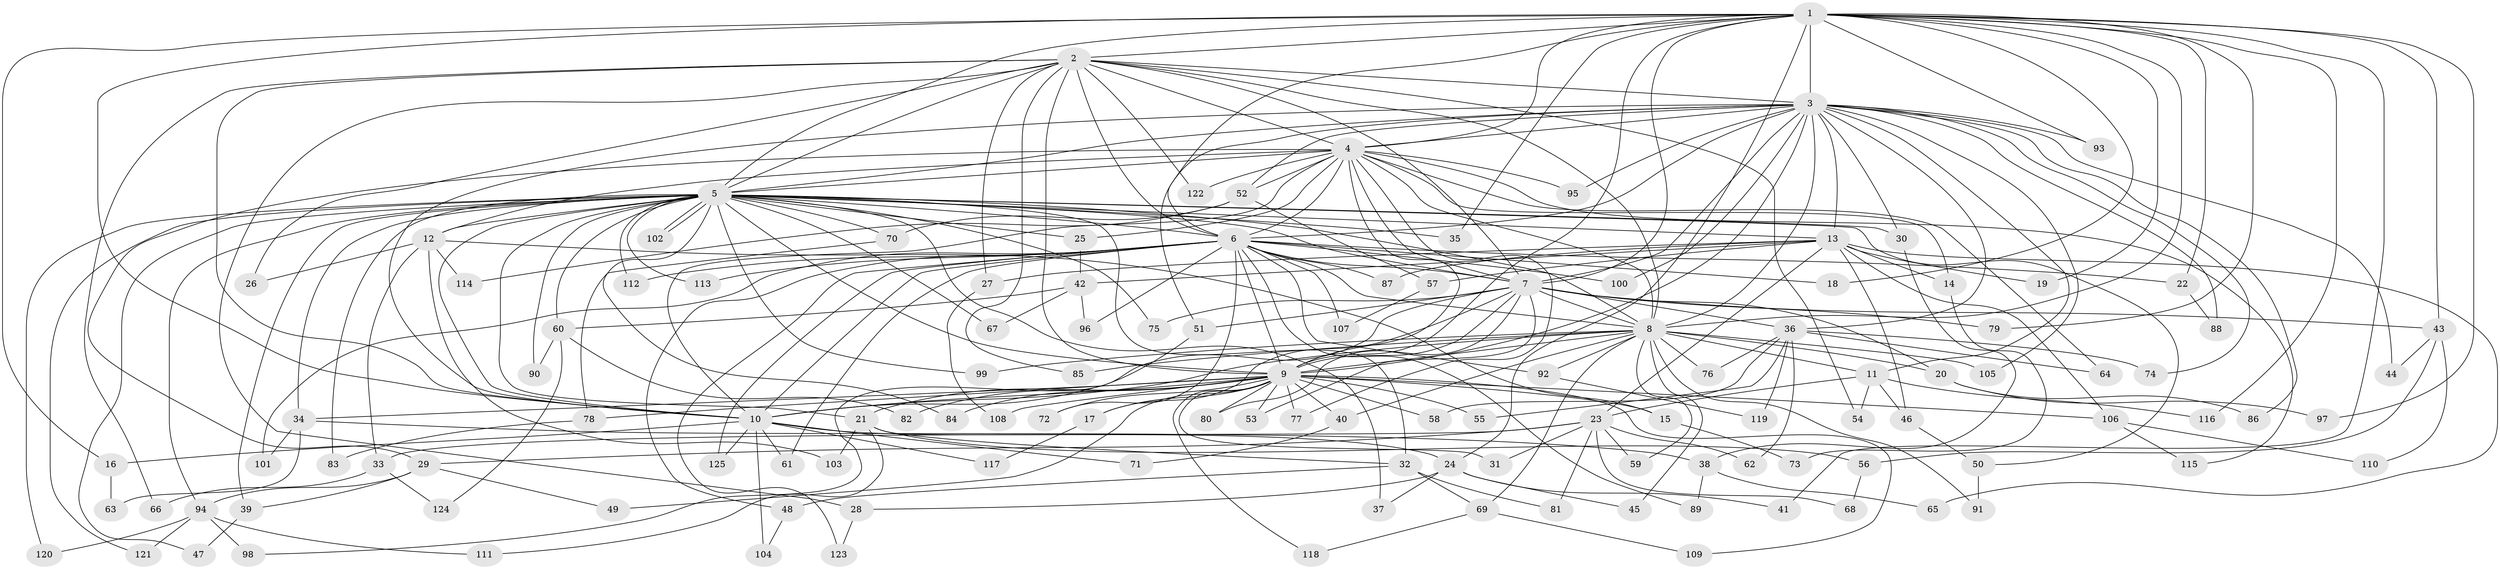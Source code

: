 // coarse degree distribution, {20: 0.015873015873015872, 18: 0.015873015873015872, 23: 0.015873015873015872, 30: 0.015873015873015872, 13: 0.015873015873015872, 12: 0.031746031746031744, 5: 0.06349206349206349, 8: 0.015873015873015872, 4: 0.06349206349206349, 3: 0.14285714285714285, 2: 0.4603174603174603, 14: 0.015873015873015872, 9: 0.031746031746031744, 6: 0.047619047619047616, 7: 0.031746031746031744, 1: 0.015873015873015872}
// Generated by graph-tools (version 1.1) at 2025/49/03/04/25 22:49:55]
// undirected, 125 vertices, 275 edges
graph export_dot {
  node [color=gray90,style=filled];
  1;
  2;
  3;
  4;
  5;
  6;
  7;
  8;
  9;
  10;
  11;
  12;
  13;
  14;
  15;
  16;
  17;
  18;
  19;
  20;
  21;
  22;
  23;
  24;
  25;
  26;
  27;
  28;
  29;
  30;
  31;
  32;
  33;
  34;
  35;
  36;
  37;
  38;
  39;
  40;
  41;
  42;
  43;
  44;
  45;
  46;
  47;
  48;
  49;
  50;
  51;
  52;
  53;
  54;
  55;
  56;
  57;
  58;
  59;
  60;
  61;
  62;
  63;
  64;
  65;
  66;
  67;
  68;
  69;
  70;
  71;
  72;
  73;
  74;
  75;
  76;
  77;
  78;
  79;
  80;
  81;
  82;
  83;
  84;
  85;
  86;
  87;
  88;
  89;
  90;
  91;
  92;
  93;
  94;
  95;
  96;
  97;
  98;
  99;
  100;
  101;
  102;
  103;
  104;
  105;
  106;
  107;
  108;
  109;
  110;
  111;
  112;
  113;
  114;
  115;
  116;
  117;
  118;
  119;
  120;
  121;
  122;
  123;
  124;
  125;
  1 -- 2;
  1 -- 3;
  1 -- 4;
  1 -- 5;
  1 -- 6;
  1 -- 7;
  1 -- 8;
  1 -- 9;
  1 -- 10;
  1 -- 16;
  1 -- 18;
  1 -- 19;
  1 -- 22;
  1 -- 24;
  1 -- 35;
  1 -- 41;
  1 -- 43;
  1 -- 79;
  1 -- 93;
  1 -- 97;
  1 -- 116;
  2 -- 3;
  2 -- 4;
  2 -- 5;
  2 -- 6;
  2 -- 7;
  2 -- 8;
  2 -- 9;
  2 -- 10;
  2 -- 26;
  2 -- 27;
  2 -- 28;
  2 -- 54;
  2 -- 66;
  2 -- 85;
  2 -- 122;
  3 -- 4;
  3 -- 5;
  3 -- 6;
  3 -- 7;
  3 -- 8;
  3 -- 9;
  3 -- 10;
  3 -- 11;
  3 -- 13;
  3 -- 30;
  3 -- 36;
  3 -- 44;
  3 -- 51;
  3 -- 52;
  3 -- 74;
  3 -- 86;
  3 -- 88;
  3 -- 93;
  3 -- 95;
  3 -- 100;
  3 -- 105;
  4 -- 5;
  4 -- 6;
  4 -- 7;
  4 -- 8;
  4 -- 9;
  4 -- 10;
  4 -- 12;
  4 -- 14;
  4 -- 25;
  4 -- 29;
  4 -- 52;
  4 -- 64;
  4 -- 77;
  4 -- 95;
  4 -- 115;
  4 -- 122;
  5 -- 6;
  5 -- 7;
  5 -- 8;
  5 -- 9;
  5 -- 10;
  5 -- 12;
  5 -- 13;
  5 -- 21;
  5 -- 25;
  5 -- 30;
  5 -- 32;
  5 -- 34;
  5 -- 35;
  5 -- 37;
  5 -- 39;
  5 -- 47;
  5 -- 50;
  5 -- 60;
  5 -- 67;
  5 -- 70;
  5 -- 75;
  5 -- 83;
  5 -- 84;
  5 -- 90;
  5 -- 94;
  5 -- 99;
  5 -- 102;
  5 -- 102;
  5 -- 112;
  5 -- 113;
  5 -- 120;
  5 -- 121;
  6 -- 7;
  6 -- 8;
  6 -- 9;
  6 -- 10;
  6 -- 18;
  6 -- 22;
  6 -- 48;
  6 -- 61;
  6 -- 72;
  6 -- 87;
  6 -- 89;
  6 -- 92;
  6 -- 96;
  6 -- 100;
  6 -- 101;
  6 -- 107;
  6 -- 112;
  6 -- 113;
  6 -- 123;
  6 -- 125;
  7 -- 8;
  7 -- 9;
  7 -- 10;
  7 -- 17;
  7 -- 20;
  7 -- 36;
  7 -- 43;
  7 -- 51;
  7 -- 53;
  7 -- 75;
  7 -- 79;
  7 -- 80;
  8 -- 9;
  8 -- 10;
  8 -- 11;
  8 -- 20;
  8 -- 40;
  8 -- 45;
  8 -- 59;
  8 -- 69;
  8 -- 76;
  8 -- 85;
  8 -- 91;
  8 -- 92;
  8 -- 99;
  8 -- 105;
  9 -- 10;
  9 -- 15;
  9 -- 17;
  9 -- 21;
  9 -- 31;
  9 -- 34;
  9 -- 40;
  9 -- 49;
  9 -- 53;
  9 -- 55;
  9 -- 58;
  9 -- 72;
  9 -- 77;
  9 -- 78;
  9 -- 80;
  9 -- 82;
  9 -- 84;
  9 -- 106;
  9 -- 108;
  9 -- 109;
  9 -- 118;
  10 -- 16;
  10 -- 24;
  10 -- 61;
  10 -- 71;
  10 -- 104;
  10 -- 117;
  10 -- 125;
  11 -- 23;
  11 -- 46;
  11 -- 54;
  11 -- 116;
  12 -- 15;
  12 -- 26;
  12 -- 33;
  12 -- 103;
  12 -- 114;
  13 -- 14;
  13 -- 19;
  13 -- 23;
  13 -- 27;
  13 -- 42;
  13 -- 46;
  13 -- 57;
  13 -- 65;
  13 -- 87;
  13 -- 106;
  14 -- 73;
  15 -- 73;
  16 -- 63;
  17 -- 117;
  20 -- 86;
  20 -- 97;
  21 -- 32;
  21 -- 56;
  21 -- 103;
  21 -- 111;
  22 -- 88;
  23 -- 29;
  23 -- 31;
  23 -- 33;
  23 -- 59;
  23 -- 62;
  23 -- 68;
  23 -- 81;
  24 -- 28;
  24 -- 37;
  24 -- 41;
  24 -- 45;
  25 -- 42;
  27 -- 108;
  28 -- 123;
  29 -- 39;
  29 -- 49;
  29 -- 94;
  30 -- 38;
  32 -- 48;
  32 -- 69;
  32 -- 81;
  33 -- 66;
  33 -- 124;
  34 -- 38;
  34 -- 63;
  34 -- 101;
  36 -- 55;
  36 -- 58;
  36 -- 62;
  36 -- 64;
  36 -- 74;
  36 -- 76;
  36 -- 119;
  38 -- 65;
  38 -- 89;
  39 -- 47;
  40 -- 71;
  42 -- 60;
  42 -- 67;
  42 -- 96;
  43 -- 44;
  43 -- 56;
  43 -- 110;
  46 -- 50;
  48 -- 104;
  50 -- 91;
  51 -- 98;
  52 -- 57;
  52 -- 70;
  52 -- 114;
  56 -- 68;
  57 -- 107;
  60 -- 82;
  60 -- 90;
  60 -- 124;
  69 -- 109;
  69 -- 118;
  70 -- 78;
  78 -- 83;
  92 -- 119;
  94 -- 98;
  94 -- 111;
  94 -- 120;
  94 -- 121;
  106 -- 110;
  106 -- 115;
}
